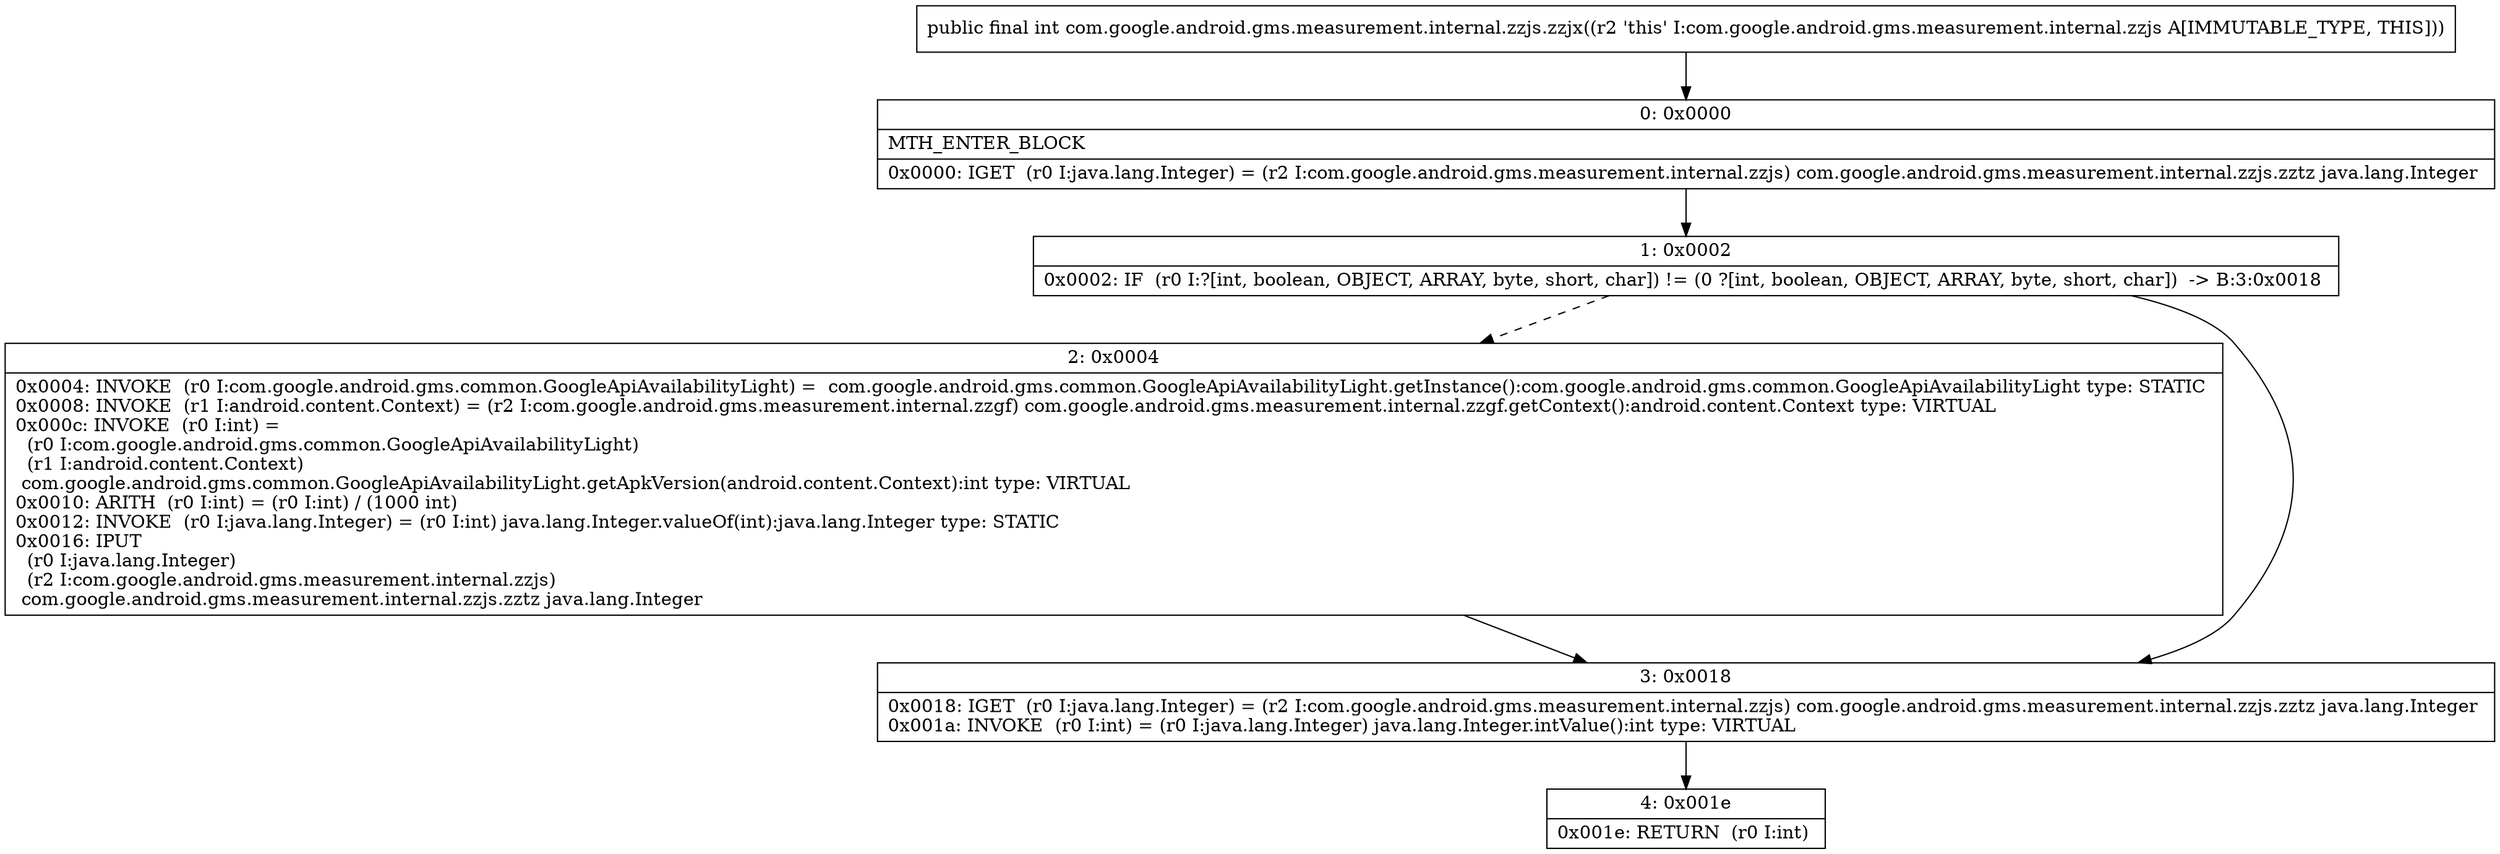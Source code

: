 digraph "CFG forcom.google.android.gms.measurement.internal.zzjs.zzjx()I" {
Node_0 [shape=record,label="{0\:\ 0x0000|MTH_ENTER_BLOCK\l|0x0000: IGET  (r0 I:java.lang.Integer) = (r2 I:com.google.android.gms.measurement.internal.zzjs) com.google.android.gms.measurement.internal.zzjs.zztz java.lang.Integer \l}"];
Node_1 [shape=record,label="{1\:\ 0x0002|0x0002: IF  (r0 I:?[int, boolean, OBJECT, ARRAY, byte, short, char]) != (0 ?[int, boolean, OBJECT, ARRAY, byte, short, char])  \-\> B:3:0x0018 \l}"];
Node_2 [shape=record,label="{2\:\ 0x0004|0x0004: INVOKE  (r0 I:com.google.android.gms.common.GoogleApiAvailabilityLight) =  com.google.android.gms.common.GoogleApiAvailabilityLight.getInstance():com.google.android.gms.common.GoogleApiAvailabilityLight type: STATIC \l0x0008: INVOKE  (r1 I:android.content.Context) = (r2 I:com.google.android.gms.measurement.internal.zzgf) com.google.android.gms.measurement.internal.zzgf.getContext():android.content.Context type: VIRTUAL \l0x000c: INVOKE  (r0 I:int) = \l  (r0 I:com.google.android.gms.common.GoogleApiAvailabilityLight)\l  (r1 I:android.content.Context)\l com.google.android.gms.common.GoogleApiAvailabilityLight.getApkVersion(android.content.Context):int type: VIRTUAL \l0x0010: ARITH  (r0 I:int) = (r0 I:int) \/ (1000 int) \l0x0012: INVOKE  (r0 I:java.lang.Integer) = (r0 I:int) java.lang.Integer.valueOf(int):java.lang.Integer type: STATIC \l0x0016: IPUT  \l  (r0 I:java.lang.Integer)\l  (r2 I:com.google.android.gms.measurement.internal.zzjs)\l com.google.android.gms.measurement.internal.zzjs.zztz java.lang.Integer \l}"];
Node_3 [shape=record,label="{3\:\ 0x0018|0x0018: IGET  (r0 I:java.lang.Integer) = (r2 I:com.google.android.gms.measurement.internal.zzjs) com.google.android.gms.measurement.internal.zzjs.zztz java.lang.Integer \l0x001a: INVOKE  (r0 I:int) = (r0 I:java.lang.Integer) java.lang.Integer.intValue():int type: VIRTUAL \l}"];
Node_4 [shape=record,label="{4\:\ 0x001e|0x001e: RETURN  (r0 I:int) \l}"];
MethodNode[shape=record,label="{public final int com.google.android.gms.measurement.internal.zzjs.zzjx((r2 'this' I:com.google.android.gms.measurement.internal.zzjs A[IMMUTABLE_TYPE, THIS])) }"];
MethodNode -> Node_0;
Node_0 -> Node_1;
Node_1 -> Node_2[style=dashed];
Node_1 -> Node_3;
Node_2 -> Node_3;
Node_3 -> Node_4;
}

